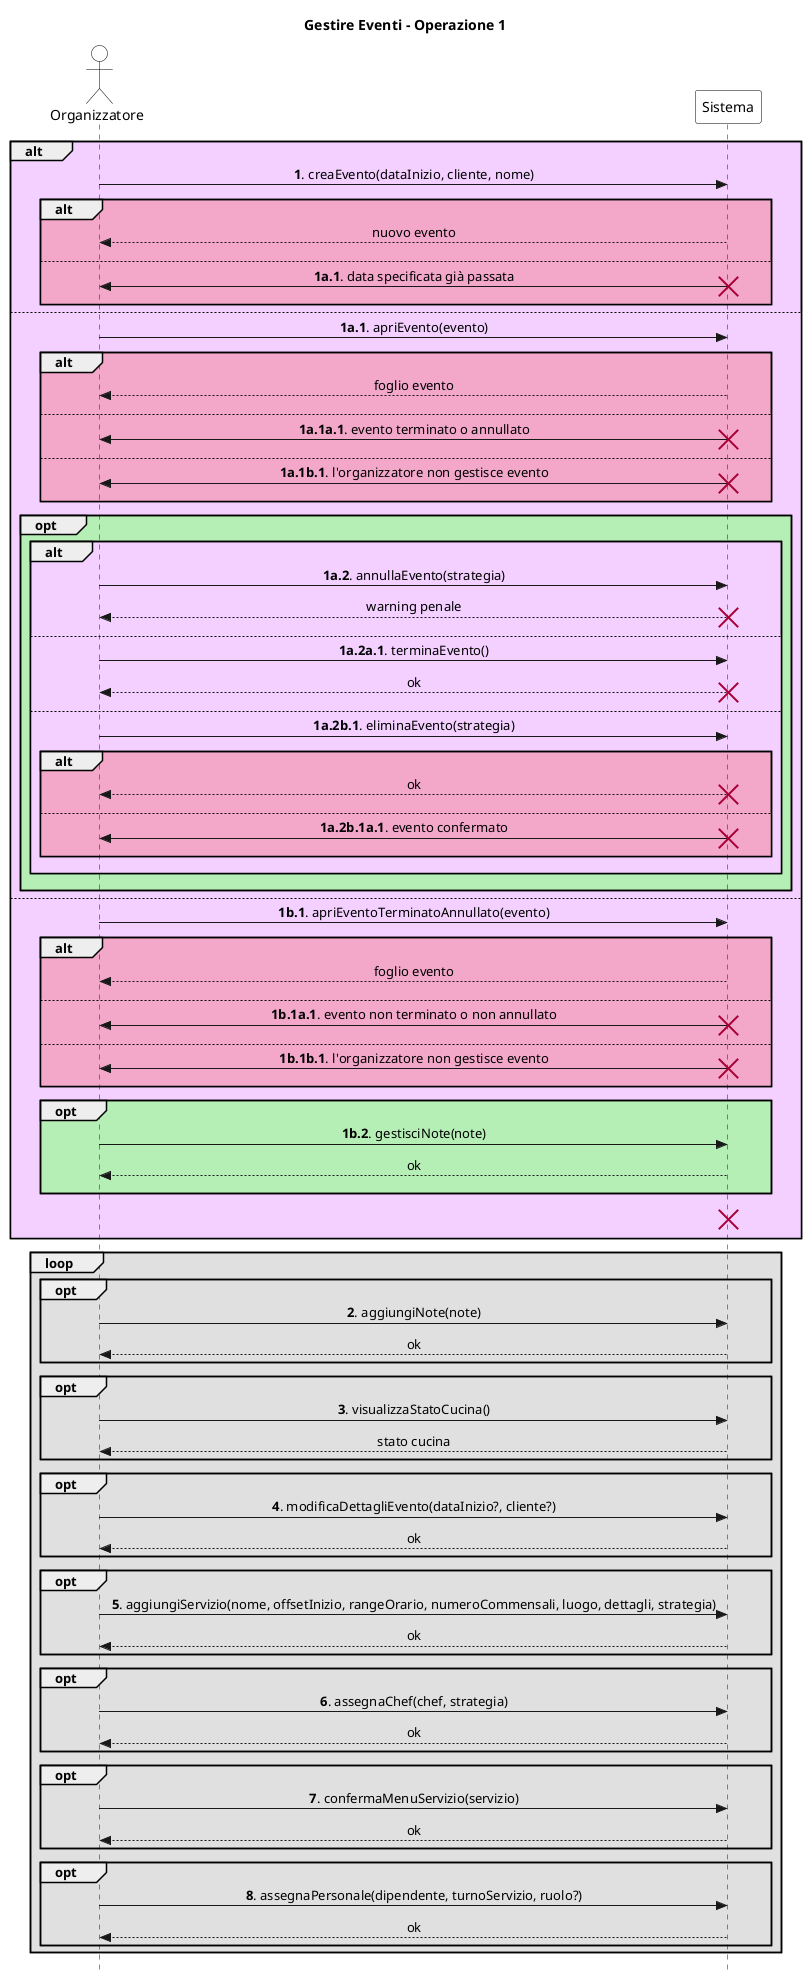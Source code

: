@startuml
skinparam Style strictuml
skinparam SequenceMessageAlign center

skinparam sequence {
    ActorBorderColor Black
    ActorBackgroundColor White
    ParticipantBorderColor Black
    ParticipantBackgroundColor White
}

actor "Organizzatore" as org
participant Sistema

title Gestire Eventi - Operazione 1

alt #f3d0ff
    org -> Sistema: **1**. creaEvento(dataInizio, cliente, nome)
    alt #f3a7c9
        return nuovo evento
        ||10||
    else
        org <- Sistema: **1a.1**. data specificata già passata
        destroy Sistema
        ||10||
    end
else
    org -> Sistema: **1a.1**. apriEvento(evento)
    alt #f3a7c9
        return foglio evento
        ||10||
    else
        org <- Sistema: **1a.1a.1**. evento terminato o annullato
        destroy Sistema
        ||10||
    else
        org <- Sistema: **1a.1b.1**. l'organizzatore non gestisce evento
        destroy Sistema
        ||10||
    end

    opt #b6efb6
        alt #f3d0ff
            org -> Sistema: **1a.2**. annullaEvento(strategia)
            return warning penale
            destroy Sistema
            ||10||
        else
            org -> Sistema: **1a.2a.1**. terminaEvento()
            return ok
            destroy Sistema
            ||10||
        else
            org -> Sistema: **1a.2b.1**. eliminaEvento(strategia)
            alt #f3a7c9
                return ok
                destroy Sistema
                ||10||
            else
               org <- Sistema: **1a.2b.1a.1**. evento confermato
               destroy Sistema
               ||10||
            end
            ||10||
        end
        ' non abbiamo modo di modificare il colore della X
        ||10||
    end
else
    org -> Sistema: **1b.1**. apriEventoTerminatoAnnullato(evento)
    alt #f3a7c9
        return foglio evento
        ||10||
    else
        org <- Sistema: **1b.1a.1**. evento non terminato o non annullato
        destroy Sistema
        ||10||
    else
        org <- Sistema: **1b.1b.1**. l'organizzatore non gestisce evento
        destroy Sistema
        ||10||
    end

    opt #b6efb6
        org -> Sistema: **1b.2**. gestisciNote(note)
        return ok
        ||10||
    end

    ||10||
    destroy Sistema
'    note over org, Sistema #fff: Il caso d'uso termina.
    ||10||
end

loop #e0e0e0
    opt #e0e0e0
        org -> Sistema: **2**. aggiungiNote(note)
        return ok
    end

    opt #e0e0e0
        org -> Sistema: **3**. visualizzaStatoCucina()
        return stato cucina
    end

    opt #e0e0e0
        org -> Sistema: **4**. modificaDettagliEvento(dataInizio?, cliente?)
        return ok
    end

    opt #e0e0e0
        org -> Sistema: **5**. aggiungiServizio(nome, offsetInizio, rangeOrario, numeroCommensali, luogo, dettagli, strategia)
        return ok
    end

    opt #e0e0e0
        org -> Sistema: **6**. assegnaChef(chef, strategia)
        return ok
    end

    opt #e0e0e0
        org -> Sistema: **7**. confermaMenuServizio(servizio)
        return ok
    end

    opt #e0e0e0
        org -> Sistema: **8**. assegnaPersonale(dipendente, turnoServizio, ruolo?)
        return ok
    end
end
@enduml